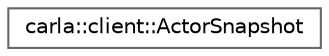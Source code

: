 digraph "类继承关系图"
{
 // INTERACTIVE_SVG=YES
 // LATEX_PDF_SIZE
  bgcolor="transparent";
  edge [fontname=Helvetica,fontsize=10,labelfontname=Helvetica,labelfontsize=10];
  node [fontname=Helvetica,fontsize=10,shape=box,height=0.2,width=0.4];
  rankdir="LR";
  Node0 [id="Node000000",label="carla::client::ActorSnapshot",height=0.2,width=0.4,color="grey40", fillcolor="white", style="filled",URL="$d5/d67/structcarla_1_1client_1_1ActorSnapshot.html",tooltip=" "];
}
